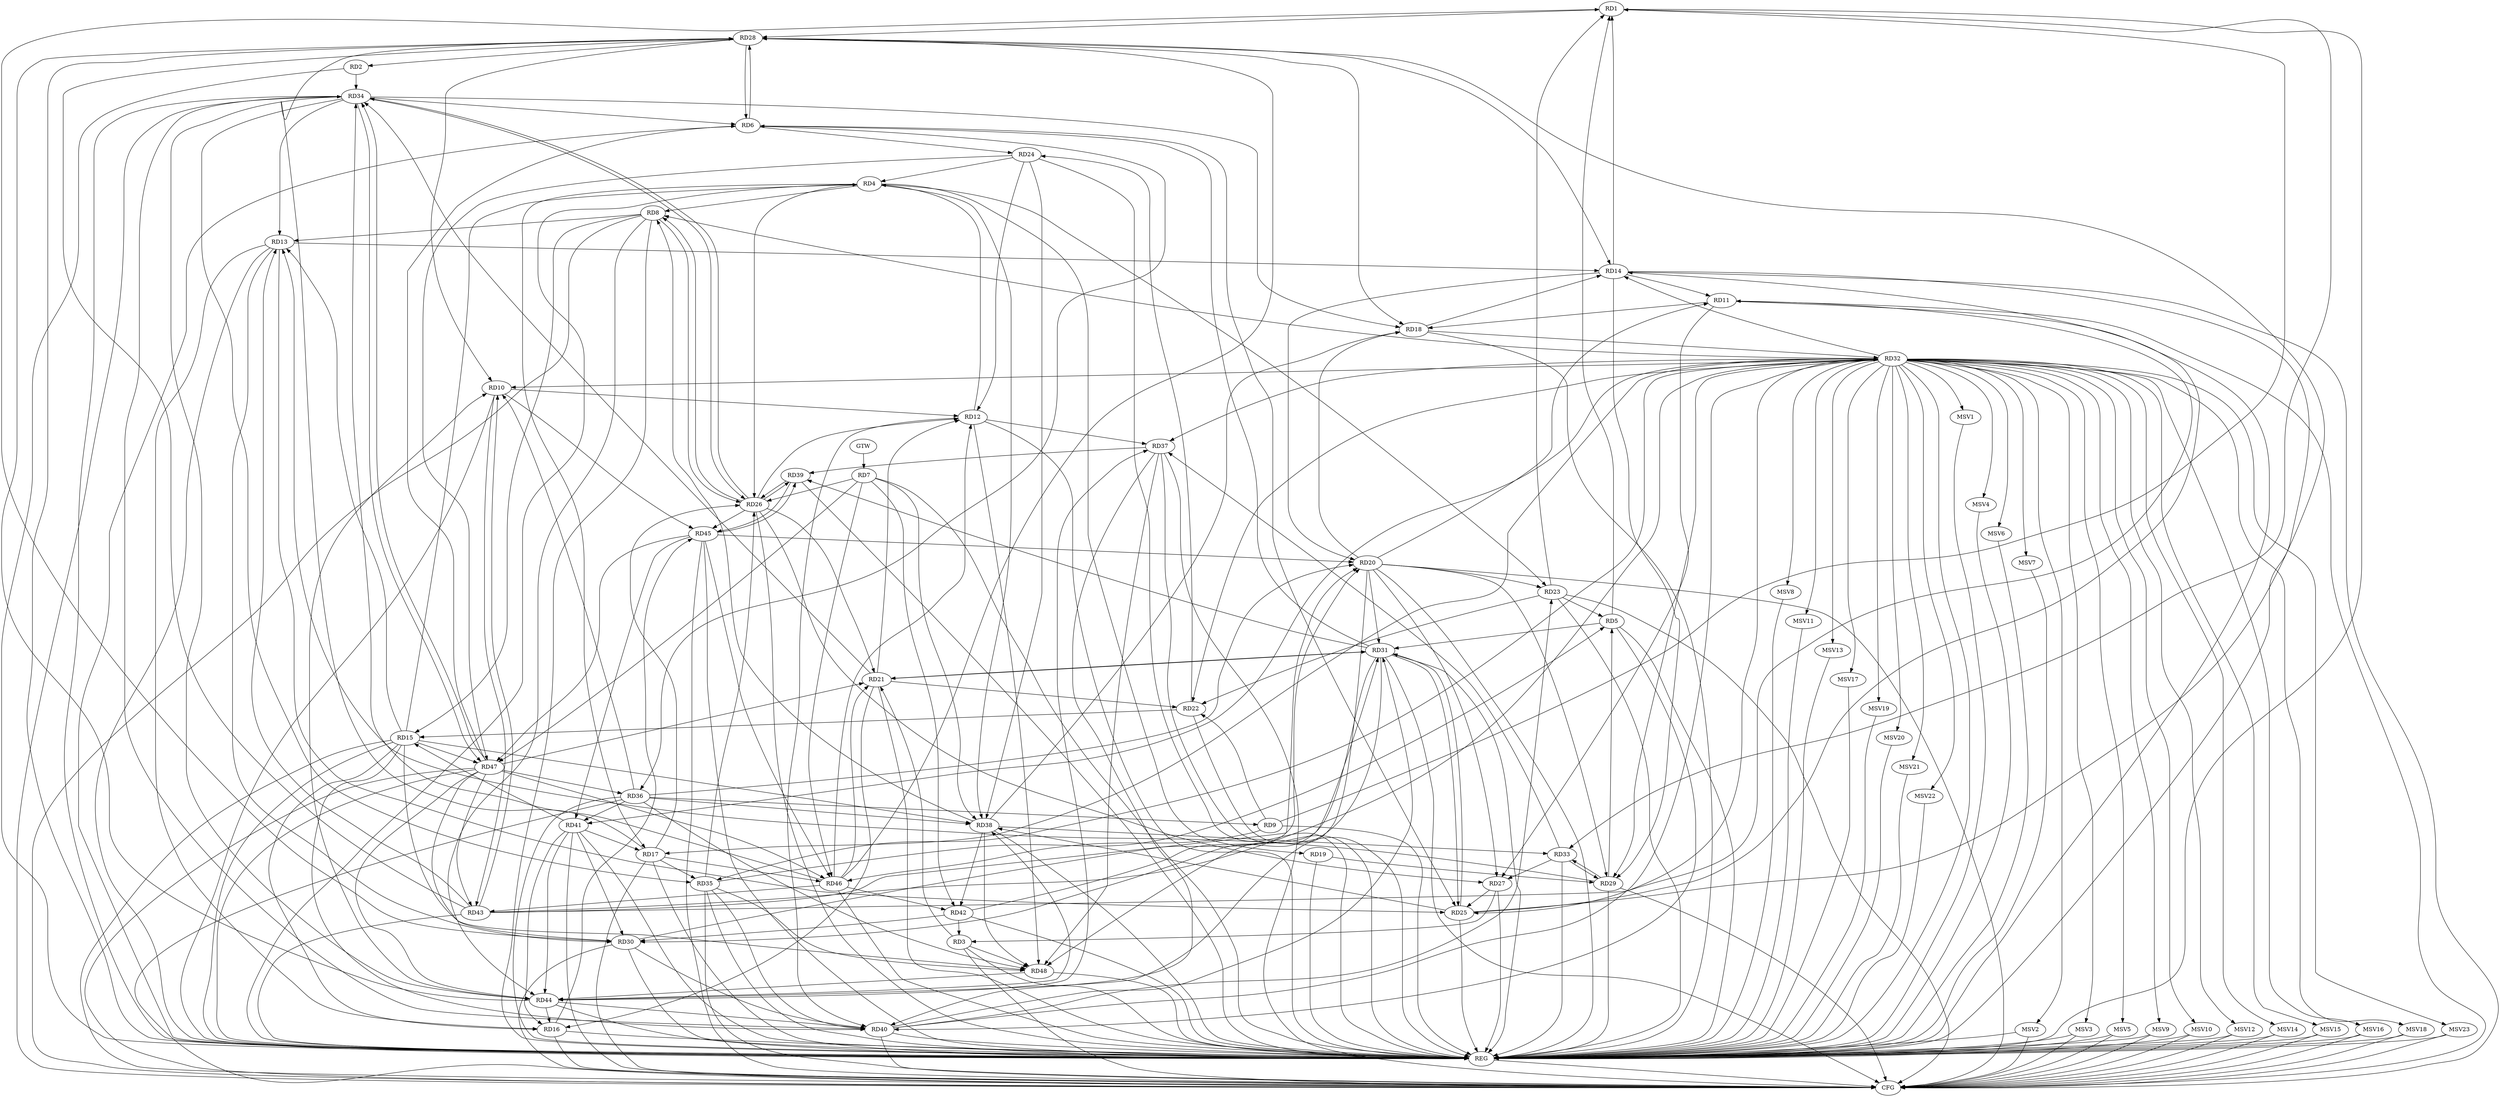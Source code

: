 strict digraph G {
  RD1 [ label="RD1" ];
  RD2 [ label="RD2" ];
  RD3 [ label="RD3" ];
  RD4 [ label="RD4" ];
  RD5 [ label="RD5" ];
  RD6 [ label="RD6" ];
  RD7 [ label="RD7" ];
  RD8 [ label="RD8" ];
  RD9 [ label="RD9" ];
  RD10 [ label="RD10" ];
  RD11 [ label="RD11" ];
  RD12 [ label="RD12" ];
  RD13 [ label="RD13" ];
  RD14 [ label="RD14" ];
  RD15 [ label="RD15" ];
  RD16 [ label="RD16" ];
  RD17 [ label="RD17" ];
  RD18 [ label="RD18" ];
  RD19 [ label="RD19" ];
  RD20 [ label="RD20" ];
  RD21 [ label="RD21" ];
  RD22 [ label="RD22" ];
  RD23 [ label="RD23" ];
  RD24 [ label="RD24" ];
  RD25 [ label="RD25" ];
  RD26 [ label="RD26" ];
  RD27 [ label="RD27" ];
  RD28 [ label="RD28" ];
  RD29 [ label="RD29" ];
  RD30 [ label="RD30" ];
  RD31 [ label="RD31" ];
  RD32 [ label="RD32" ];
  RD33 [ label="RD33" ];
  RD34 [ label="RD34" ];
  RD35 [ label="RD35" ];
  RD36 [ label="RD36" ];
  RD37 [ label="RD37" ];
  RD38 [ label="RD38" ];
  RD39 [ label="RD39" ];
  RD40 [ label="RD40" ];
  RD41 [ label="RD41" ];
  RD42 [ label="RD42" ];
  RD43 [ label="RD43" ];
  RD44 [ label="RD44" ];
  RD45 [ label="RD45" ];
  RD46 [ label="RD46" ];
  RD47 [ label="RD47" ];
  RD48 [ label="RD48" ];
  GTW [ label="GTW" ];
  REG [ label="REG" ];
  CFG [ label="CFG" ];
  MSV1 [ label="MSV1" ];
  MSV2 [ label="MSV2" ];
  MSV3 [ label="MSV3" ];
  MSV4 [ label="MSV4" ];
  MSV5 [ label="MSV5" ];
  MSV6 [ label="MSV6" ];
  MSV7 [ label="MSV7" ];
  MSV8 [ label="MSV8" ];
  MSV9 [ label="MSV9" ];
  MSV10 [ label="MSV10" ];
  MSV11 [ label="MSV11" ];
  MSV12 [ label="MSV12" ];
  MSV13 [ label="MSV13" ];
  MSV14 [ label="MSV14" ];
  MSV15 [ label="MSV15" ];
  MSV16 [ label="MSV16" ];
  MSV17 [ label="MSV17" ];
  MSV18 [ label="MSV18" ];
  MSV19 [ label="MSV19" ];
  MSV20 [ label="MSV20" ];
  MSV21 [ label="MSV21" ];
  MSV22 [ label="MSV22" ];
  MSV23 [ label="MSV23" ];
  RD5 -> RD1;
  RD9 -> RD1;
  RD14 -> RD1;
  RD23 -> RD1;
  RD1 -> RD28;
  RD30 -> RD1;
  RD1 -> RD33;
  RD28 -> RD2;
  RD2 -> RD34;
  RD3 -> RD21;
  RD27 -> RD3;
  RD42 -> RD3;
  RD3 -> RD48;
  RD4 -> RD8;
  RD12 -> RD4;
  RD15 -> RD4;
  RD4 -> RD17;
  RD4 -> RD19;
  RD4 -> RD23;
  RD24 -> RD4;
  RD4 -> RD26;
  RD4 -> RD38;
  RD23 -> RD5;
  RD29 -> RD5;
  RD5 -> RD31;
  RD35 -> RD5;
  RD5 -> RD40;
  RD6 -> RD24;
  RD6 -> RD25;
  RD6 -> RD28;
  RD28 -> RD6;
  RD31 -> RD6;
  RD34 -> RD6;
  RD6 -> RD36;
  RD47 -> RD6;
  RD7 -> RD26;
  RD7 -> RD38;
  RD7 -> RD42;
  RD7 -> RD46;
  RD7 -> RD47;
  RD8 -> RD13;
  RD8 -> RD15;
  RD8 -> RD26;
  RD26 -> RD8;
  RD32 -> RD8;
  RD38 -> RD8;
  RD8 -> RD44;
  RD9 -> RD22;
  RD36 -> RD9;
  RD9 -> RD46;
  RD10 -> RD12;
  RD28 -> RD10;
  RD32 -> RD10;
  RD36 -> RD10;
  RD10 -> RD43;
  RD43 -> RD10;
  RD44 -> RD10;
  RD10 -> RD45;
  RD14 -> RD11;
  RD11 -> RD18;
  RD20 -> RD11;
  RD11 -> RD27;
  RD43 -> RD11;
  RD21 -> RD12;
  RD24 -> RD12;
  RD26 -> RD12;
  RD12 -> RD37;
  RD12 -> RD40;
  RD46 -> RD12;
  RD12 -> RD48;
  RD13 -> RD14;
  RD15 -> RD13;
  RD13 -> RD16;
  RD13 -> RD25;
  RD29 -> RD13;
  RD13 -> RD30;
  RD34 -> RD13;
  RD43 -> RD13;
  RD18 -> RD14;
  RD14 -> RD20;
  RD25 -> RD14;
  RD28 -> RD14;
  RD14 -> RD29;
  RD32 -> RD14;
  RD15 -> RD16;
  RD22 -> RD15;
  RD15 -> RD38;
  RD15 -> RD40;
  RD41 -> RD15;
  RD15 -> RD47;
  RD15 -> RD48;
  RD21 -> RD16;
  RD41 -> RD16;
  RD44 -> RD16;
  RD16 -> RD45;
  RD17 -> RD26;
  RD17 -> RD28;
  RD32 -> RD17;
  RD17 -> RD35;
  RD41 -> RD17;
  RD17 -> RD46;
  RD20 -> RD18;
  RD28 -> RD18;
  RD18 -> RD32;
  RD34 -> RD18;
  RD38 -> RD18;
  RD19 -> RD29;
  RD20 -> RD23;
  RD20 -> RD27;
  RD20 -> RD29;
  RD30 -> RD20;
  RD20 -> RD31;
  RD36 -> RD20;
  RD43 -> RD20;
  RD20 -> RD44;
  RD45 -> RD20;
  RD21 -> RD22;
  RD26 -> RD21;
  RD21 -> RD31;
  RD31 -> RD21;
  RD21 -> RD34;
  RD46 -> RD21;
  RD47 -> RD21;
  RD23 -> RD22;
  RD22 -> RD24;
  RD32 -> RD22;
  RD40 -> RD23;
  RD24 -> RD38;
  RD24 -> RD47;
  RD27 -> RD25;
  RD25 -> RD28;
  RD25 -> RD31;
  RD31 -> RD25;
  RD32 -> RD25;
  RD25 -> RD38;
  RD26 -> RD27;
  RD26 -> RD34;
  RD34 -> RD26;
  RD35 -> RD26;
  RD26 -> RD39;
  RD39 -> RD26;
  RD26 -> RD45;
  RD33 -> RD27;
  RD43 -> RD28;
  RD44 -> RD28;
  RD46 -> RD28;
  RD32 -> RD29;
  RD29 -> RD33;
  RD33 -> RD29;
  RD31 -> RD30;
  RD30 -> RD40;
  RD41 -> RD30;
  RD42 -> RD30;
  RD47 -> RD30;
  RD31 -> RD39;
  RD40 -> RD31;
  RD42 -> RD31;
  RD31 -> RD48;
  RD32 -> RD35;
  RD32 -> RD37;
  RD40 -> RD32;
  RD32 -> RD41;
  RD43 -> RD32;
  RD33 -> RD37;
  RD38 -> RD33;
  RD34 -> RD35;
  RD40 -> RD34;
  RD34 -> RD44;
  RD46 -> RD34;
  RD34 -> RD47;
  RD47 -> RD34;
  RD35 -> RD40;
  RD35 -> RD48;
  RD36 -> RD38;
  RD36 -> RD41;
  RD47 -> RD36;
  RD36 -> RD48;
  RD37 -> RD39;
  RD37 -> RD40;
  RD44 -> RD37;
  RD37 -> RD48;
  RD38 -> RD42;
  RD44 -> RD38;
  RD38 -> RD48;
  RD39 -> RD45;
  RD45 -> RD39;
  RD44 -> RD40;
  RD41 -> RD44;
  RD45 -> RD41;
  RD46 -> RD42;
  RD46 -> RD43;
  RD47 -> RD43;
  RD47 -> RD44;
  RD48 -> RD44;
  RD45 -> RD46;
  RD45 -> RD47;
  RD47 -> RD46;
  GTW -> RD7;
  RD1 -> REG;
  RD2 -> REG;
  RD3 -> REG;
  RD4 -> REG;
  RD5 -> REG;
  RD6 -> REG;
  RD7 -> REG;
  RD8 -> REG;
  RD9 -> REG;
  RD10 -> REG;
  RD11 -> REG;
  RD12 -> REG;
  RD13 -> REG;
  RD14 -> REG;
  RD15 -> REG;
  RD16 -> REG;
  RD17 -> REG;
  RD18 -> REG;
  RD19 -> REG;
  RD20 -> REG;
  RD21 -> REG;
  RD22 -> REG;
  RD23 -> REG;
  RD24 -> REG;
  RD25 -> REG;
  RD26 -> REG;
  RD27 -> REG;
  RD28 -> REG;
  RD29 -> REG;
  RD30 -> REG;
  RD31 -> REG;
  RD32 -> REG;
  RD33 -> REG;
  RD34 -> REG;
  RD35 -> REG;
  RD36 -> REG;
  RD37 -> REG;
  RD38 -> REG;
  RD39 -> REG;
  RD40 -> REG;
  RD41 -> REG;
  RD42 -> REG;
  RD43 -> REG;
  RD44 -> REG;
  RD45 -> REG;
  RD46 -> REG;
  RD47 -> REG;
  RD48 -> REG;
  RD3 -> CFG;
  RD8 -> CFG;
  RD29 -> CFG;
  RD16 -> CFG;
  RD31 -> CFG;
  RD37 -> CFG;
  RD34 -> CFG;
  RD20 -> CFG;
  RD41 -> CFG;
  RD30 -> CFG;
  RD47 -> CFG;
  RD14 -> CFG;
  RD23 -> CFG;
  RD35 -> CFG;
  RD45 -> CFG;
  RD40 -> CFG;
  RD11 -> CFG;
  RD15 -> CFG;
  RD36 -> CFG;
  RD17 -> CFG;
  REG -> CFG;
  RD32 -> MSV1;
  RD32 -> MSV2;
  RD32 -> MSV3;
  RD32 -> MSV4;
  RD32 -> MSV5;
  MSV1 -> REG;
  MSV2 -> REG;
  MSV2 -> CFG;
  MSV3 -> REG;
  MSV3 -> CFG;
  MSV4 -> REG;
  MSV5 -> REG;
  MSV5 -> CFG;
  RD32 -> MSV6;
  MSV6 -> REG;
  RD32 -> MSV7;
  RD32 -> MSV8;
  RD32 -> MSV9;
  MSV7 -> REG;
  MSV8 -> REG;
  MSV9 -> REG;
  MSV9 -> CFG;
  RD32 -> MSV10;
  MSV10 -> REG;
  MSV10 -> CFG;
  RD32 -> MSV11;
  MSV11 -> REG;
  RD32 -> MSV12;
  RD32 -> MSV13;
  MSV12 -> REG;
  MSV12 -> CFG;
  MSV13 -> REG;
  RD32 -> MSV14;
  RD32 -> MSV15;
  MSV14 -> REG;
  MSV14 -> CFG;
  MSV15 -> REG;
  MSV15 -> CFG;
  RD32 -> MSV16;
  MSV16 -> REG;
  MSV16 -> CFG;
  RD32 -> MSV17;
  RD32 -> MSV18;
  RD32 -> MSV19;
  RD32 -> MSV20;
  MSV17 -> REG;
  MSV18 -> REG;
  MSV18 -> CFG;
  MSV19 -> REG;
  MSV20 -> REG;
  RD32 -> MSV21;
  RD32 -> MSV22;
  RD32 -> MSV23;
  MSV21 -> REG;
  MSV22 -> REG;
  MSV23 -> REG;
  MSV23 -> CFG;
}
